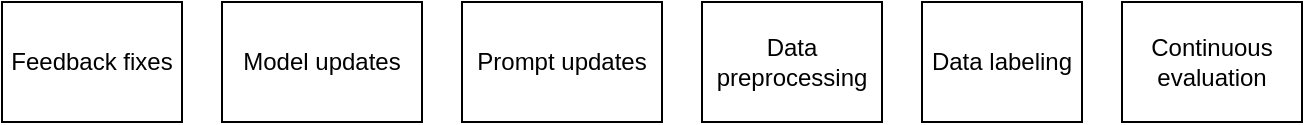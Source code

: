 <mxfile version="21.1.6" type="github">
  <diagram name="Page-1" id="idsUtsZRdNw0L_9zb5hp">
    <mxGraphModel dx="746" dy="413" grid="1" gridSize="10" guides="1" tooltips="1" connect="1" arrows="1" fold="1" page="1" pageScale="1" pageWidth="850" pageHeight="1100" math="0" shadow="0">
      <root>
        <mxCell id="0" />
        <mxCell id="1" parent="0" />
        <mxCell id="yvxEEcboRI64XdUSQLUt-1" value="Feedback fixes" style="rounded=0;whiteSpace=wrap;html=1;" vertex="1" parent="1">
          <mxGeometry x="110" y="220" width="90" height="60" as="geometry" />
        </mxCell>
        <mxCell id="yvxEEcboRI64XdUSQLUt-4" value="Model updates" style="rounded=0;whiteSpace=wrap;html=1;" vertex="1" parent="1">
          <mxGeometry x="220" y="220" width="100" height="60" as="geometry" />
        </mxCell>
        <mxCell id="yvxEEcboRI64XdUSQLUt-5" value="Prompt updates" style="rounded=0;whiteSpace=wrap;html=1;" vertex="1" parent="1">
          <mxGeometry x="340" y="220" width="100" height="60" as="geometry" />
        </mxCell>
        <mxCell id="yvxEEcboRI64XdUSQLUt-7" value="Data &lt;br&gt;preprocessing" style="rounded=0;whiteSpace=wrap;html=1;" vertex="1" parent="1">
          <mxGeometry x="460" y="220" width="90" height="60" as="geometry" />
        </mxCell>
        <mxCell id="yvxEEcboRI64XdUSQLUt-8" value="Data labeling" style="rounded=0;whiteSpace=wrap;html=1;" vertex="1" parent="1">
          <mxGeometry x="570" y="220" width="80" height="60" as="geometry" />
        </mxCell>
        <mxCell id="yvxEEcboRI64XdUSQLUt-9" value="Continuous evaluation" style="rounded=0;whiteSpace=wrap;html=1;" vertex="1" parent="1">
          <mxGeometry x="670" y="220" width="90" height="60" as="geometry" />
        </mxCell>
      </root>
    </mxGraphModel>
  </diagram>
</mxfile>
